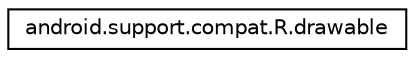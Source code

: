 digraph "Graphical Class Hierarchy"
{
 // INTERACTIVE_SVG=YES
 // LATEX_PDF_SIZE
  edge [fontname="Helvetica",fontsize="10",labelfontname="Helvetica",labelfontsize="10"];
  node [fontname="Helvetica",fontsize="10",shape=record];
  rankdir="LR";
  Node0 [label="android.support.compat.R.drawable",height=0.2,width=0.4,color="black", fillcolor="white", style="filled",URL="$classandroid_1_1support_1_1compat_1_1_r_1_1drawable.html",tooltip=" "];
}
